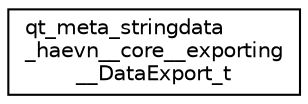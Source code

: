digraph "Graphical Class Hierarchy"
{
 // LATEX_PDF_SIZE
  edge [fontname="Helvetica",fontsize="10",labelfontname="Helvetica",labelfontsize="10"];
  node [fontname="Helvetica",fontsize="10",shape=record];
  rankdir="LR";
  Node0 [label="qt_meta_stringdata\l_haevn__core__exporting\l__DataExport_t",height=0.2,width=0.4,color="black", fillcolor="white", style="filled",URL="$structqt__meta__stringdata__haevn____core____exporting_____data_export__t.html",tooltip=" "];
}
